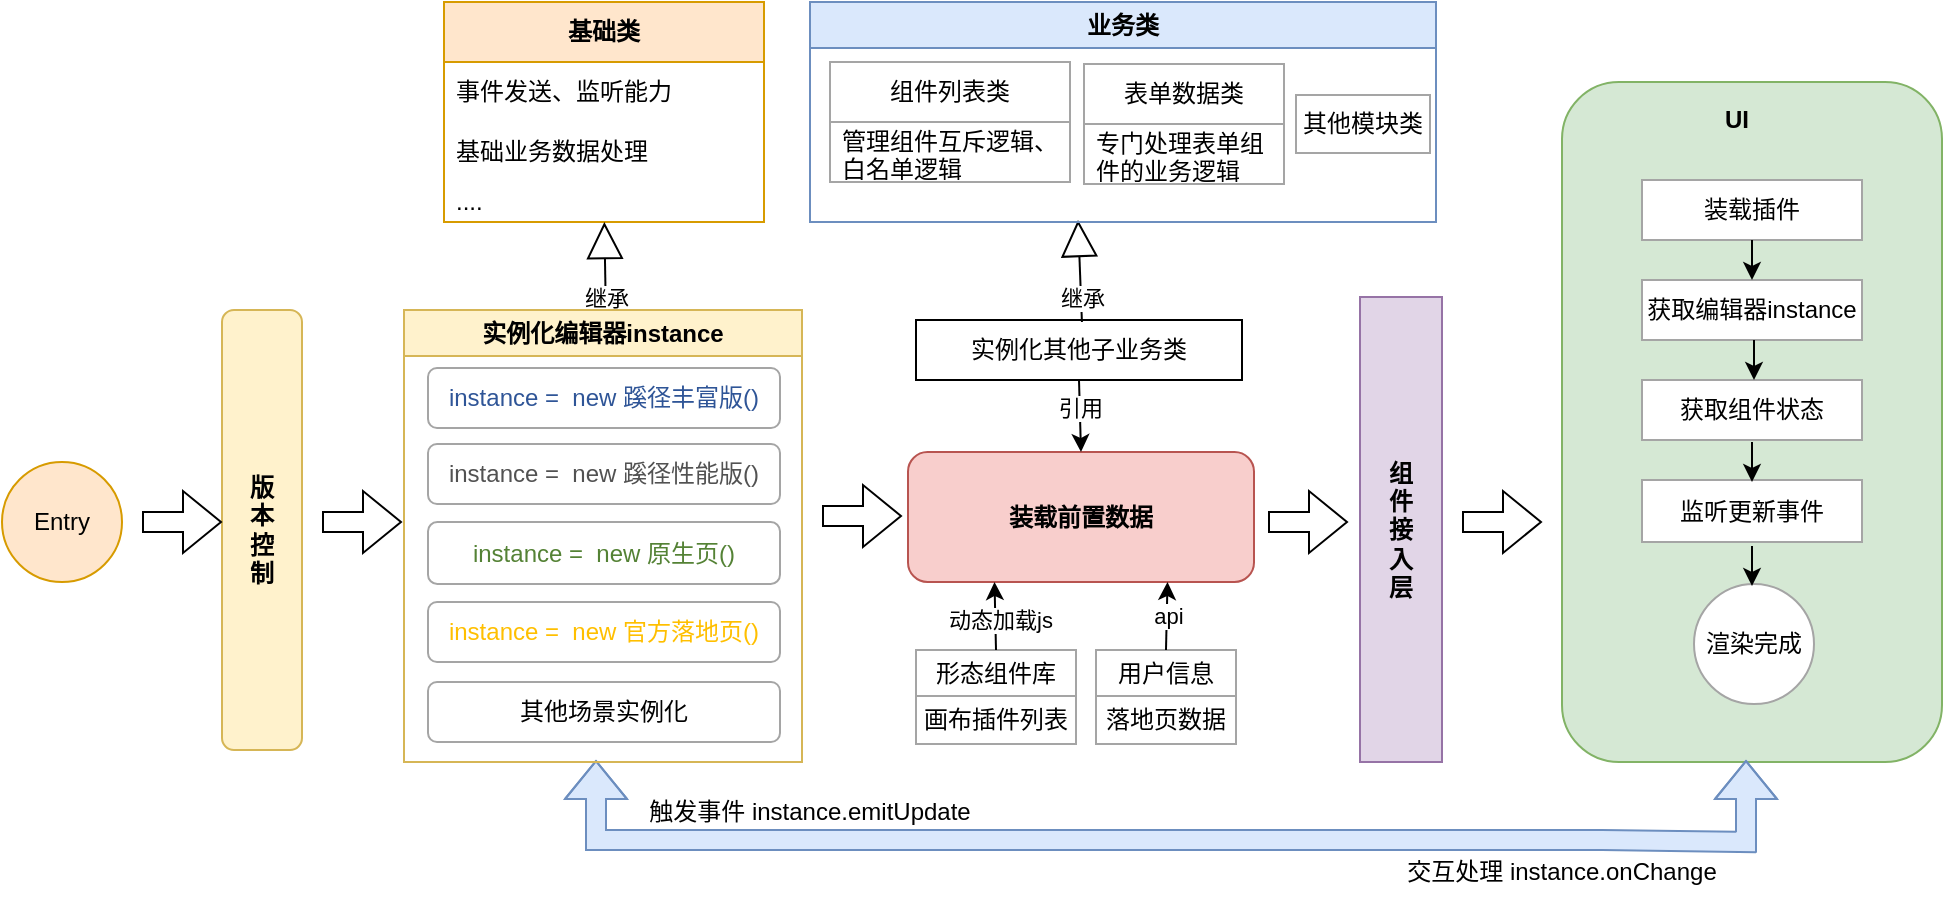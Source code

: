 <mxfile version="22.1.18" type="github">
  <diagram name="第 1 页" id="_vfewswIjysuvZJ_qlGc">
    <mxGraphModel dx="1434" dy="1989" grid="1" gridSize="10" guides="1" tooltips="1" connect="1" arrows="1" fold="1" page="1" pageScale="1" pageWidth="827" pageHeight="1169" math="0" shadow="0">
      <root>
        <mxCell id="0" />
        <mxCell id="1" parent="0" />
        <mxCell id="3l8t6mUNtK_PsgLy6fKD-7" value="Entry" style="ellipse;whiteSpace=wrap;html=1;aspect=fixed;fillColor=#ffe6cc;strokeColor=#d79b00;fontStyle=0" vertex="1" parent="1">
          <mxGeometry x="10" y="210" width="60" height="60" as="geometry" />
        </mxCell>
        <mxCell id="3l8t6mUNtK_PsgLy6fKD-10" value="版&lt;br&gt;本&lt;br&gt;控&lt;br&gt;制" style="rounded=1;whiteSpace=wrap;html=1;verticalAlign=middle;labelBackgroundColor=none;strokeColor=#d6b656;fillColor=#fff2cc;fontStyle=1" vertex="1" parent="1">
          <mxGeometry x="120" y="134" width="40" height="220" as="geometry" />
        </mxCell>
        <mxCell id="3l8t6mUNtK_PsgLy6fKD-12" value="instance =&amp;nbsp; new 蹊径丰富版()" style="rounded=1;whiteSpace=wrap;html=1;fontColor=#2f5597;strokeColor=#a5a5a5;fontStyle=0" vertex="1" parent="1">
          <mxGeometry x="223" y="163" width="176" height="30" as="geometry" />
        </mxCell>
        <mxCell id="3l8t6mUNtK_PsgLy6fKD-13" value="instance =&amp;nbsp; new 蹊径性能版()" style="rounded=1;whiteSpace=wrap;html=1;fontColor=#525252;strokeColor=#a5a5a5;fontStyle=0" vertex="1" parent="1">
          <mxGeometry x="223" y="201" width="176" height="30" as="geometry" />
        </mxCell>
        <mxCell id="3l8t6mUNtK_PsgLy6fKD-14" value="instance =&amp;nbsp; new 原生页()" style="rounded=1;whiteSpace=wrap;html=1;fontColor=#548235;strokeColor=#a5a5a5;fontStyle=0" vertex="1" parent="1">
          <mxGeometry x="223" y="240" width="176" height="31" as="geometry" />
        </mxCell>
        <mxCell id="3l8t6mUNtK_PsgLy6fKD-15" value="instance =&amp;nbsp; new 官方落地页()" style="rounded=1;whiteSpace=wrap;html=1;fontColor=#ffbf00;strokeColor=#a5a5a5;fontStyle=0" vertex="1" parent="1">
          <mxGeometry x="223" y="280" width="176" height="30" as="geometry" />
        </mxCell>
        <mxCell id="3l8t6mUNtK_PsgLy6fKD-16" value="其他场景实例化" style="rounded=1;whiteSpace=wrap;html=1;strokeColor=#a5a5a5;fontStyle=0" vertex="1" parent="1">
          <mxGeometry x="223" y="320" width="176" height="30" as="geometry" />
        </mxCell>
        <mxCell id="3l8t6mUNtK_PsgLy6fKD-17" value="基础类" style="swimlane;fontStyle=1;childLayout=stackLayout;horizontal=1;startSize=30;horizontalStack=0;resizeParent=1;resizeParentMax=0;resizeLast=0;collapsible=1;marginBottom=0;whiteSpace=wrap;html=1;strokeColor=#d79b00;fillColor=#ffe6cc;" vertex="1" parent="1">
          <mxGeometry x="231" y="-20" width="160" height="110" as="geometry" />
        </mxCell>
        <mxCell id="3l8t6mUNtK_PsgLy6fKD-18" value="事件发送、监听能力" style="text;strokeColor=none;fillColor=none;align=left;verticalAlign=middle;spacingLeft=4;spacingRight=4;overflow=hidden;points=[[0,0.5],[1,0.5]];portConstraint=eastwest;rotatable=0;whiteSpace=wrap;html=1;fontStyle=0" vertex="1" parent="3l8t6mUNtK_PsgLy6fKD-17">
          <mxGeometry y="30" width="160" height="30" as="geometry" />
        </mxCell>
        <mxCell id="3l8t6mUNtK_PsgLy6fKD-19" value="基础业务数据处理" style="text;strokeColor=none;fillColor=none;align=left;verticalAlign=middle;spacingLeft=4;spacingRight=4;overflow=hidden;points=[[0,0.5],[1,0.5]];portConstraint=eastwest;rotatable=0;whiteSpace=wrap;html=1;fontStyle=0" vertex="1" parent="3l8t6mUNtK_PsgLy6fKD-17">
          <mxGeometry y="60" width="160" height="30" as="geometry" />
        </mxCell>
        <mxCell id="3l8t6mUNtK_PsgLy6fKD-23" value="...." style="text;strokeColor=none;fillColor=none;align=left;verticalAlign=middle;spacingLeft=4;spacingRight=4;overflow=hidden;points=[[0,0.5],[1,0.5]];portConstraint=eastwest;rotatable=0;whiteSpace=wrap;html=1;fontStyle=0" vertex="1" parent="3l8t6mUNtK_PsgLy6fKD-17">
          <mxGeometry y="90" width="160" height="20" as="geometry" />
        </mxCell>
        <mxCell id="3l8t6mUNtK_PsgLy6fKD-26" value="继承" style="endArrow=block;endSize=16;endFill=0;html=1;rounded=0;exitX=0.5;exitY=0;exitDx=0;exitDy=0;fontStyle=0" edge="1" parent="1" target="3l8t6mUNtK_PsgLy6fKD-23">
          <mxGeometry x="-0.546" width="160" relative="1" as="geometry">
            <mxPoint x="312" y="139" as="sourcePoint" />
            <mxPoint x="567" y="44" as="targetPoint" />
            <mxPoint as="offset" />
          </mxGeometry>
        </mxCell>
        <mxCell id="3l8t6mUNtK_PsgLy6fKD-31" value="装载前置数据" style="rounded=1;whiteSpace=wrap;html=1;strokeColor=#b85450;fillColor=#f8cecc;fontStyle=1" vertex="1" parent="1">
          <mxGeometry x="463" y="205" width="173" height="65" as="geometry" />
        </mxCell>
        <mxCell id="3l8t6mUNtK_PsgLy6fKD-32" value="落地页数据" style="rounded=0;whiteSpace=wrap;html=1;strokeColor=#a5a5a5;fontStyle=0" vertex="1" parent="1">
          <mxGeometry x="557" y="327" width="70" height="24" as="geometry" />
        </mxCell>
        <mxCell id="3l8t6mUNtK_PsgLy6fKD-33" value="用户信息" style="rounded=0;whiteSpace=wrap;html=1;strokeColor=#a5a5a5;fontStyle=0" vertex="1" parent="1">
          <mxGeometry x="557" y="304" width="70" height="23" as="geometry" />
        </mxCell>
        <mxCell id="3l8t6mUNtK_PsgLy6fKD-34" value="画布插件列表" style="rounded=0;whiteSpace=wrap;html=1;strokeColor=#a5a5a5;fontStyle=0" vertex="1" parent="1">
          <mxGeometry x="467" y="327" width="80" height="24" as="geometry" />
        </mxCell>
        <mxCell id="3l8t6mUNtK_PsgLy6fKD-35" value="形态组件库" style="rounded=0;whiteSpace=wrap;html=1;strokeColor=#a5a5a5;fontStyle=0" vertex="1" parent="1">
          <mxGeometry x="467" y="304" width="80" height="23" as="geometry" />
        </mxCell>
        <mxCell id="3l8t6mUNtK_PsgLy6fKD-37" value="组&lt;br&gt;件&lt;br&gt;接&lt;br&gt;入&lt;br&gt;层" style="rounded=0;whiteSpace=wrap;html=1;strokeColor=#9673a6;fillColor=#e1d5e7;fontStyle=1" vertex="1" parent="1">
          <mxGeometry x="689" y="127.5" width="41" height="232.5" as="geometry" />
        </mxCell>
        <mxCell id="3l8t6mUNtK_PsgLy6fKD-38" value="实例化其他子业务类" style="rounded=0;whiteSpace=wrap;html=1;fontStyle=0" vertex="1" parent="1">
          <mxGeometry x="467" y="139" width="163" height="30" as="geometry" />
        </mxCell>
        <mxCell id="3l8t6mUNtK_PsgLy6fKD-40" value="组件列表类" style="swimlane;fontStyle=0;childLayout=stackLayout;horizontal=1;startSize=30;horizontalStack=0;resizeParent=1;resizeParentMax=0;resizeLast=0;collapsible=1;marginBottom=0;whiteSpace=wrap;html=1;strokeColor=#a5a5a5;" vertex="1" parent="1">
          <mxGeometry x="424" y="10" width="120" height="60" as="geometry" />
        </mxCell>
        <mxCell id="3l8t6mUNtK_PsgLy6fKD-42" value="管理组件互斥逻辑、白名单逻辑" style="text;strokeColor=none;fillColor=none;align=left;verticalAlign=middle;spacingLeft=4;spacingRight=4;overflow=hidden;points=[[0,0.5],[1,0.5]];portConstraint=eastwest;rotatable=0;whiteSpace=wrap;html=1;fontStyle=0" vertex="1" parent="3l8t6mUNtK_PsgLy6fKD-40">
          <mxGeometry y="30" width="120" height="30" as="geometry" />
        </mxCell>
        <mxCell id="3l8t6mUNtK_PsgLy6fKD-44" value="表单数据类" style="swimlane;fontStyle=0;childLayout=stackLayout;horizontal=1;startSize=30;horizontalStack=0;resizeParent=1;resizeParentMax=0;resizeLast=0;collapsible=1;marginBottom=0;whiteSpace=wrap;html=1;strokeColor=#a5a5a5;" vertex="1" parent="1">
          <mxGeometry x="551" y="11" width="100" height="60" as="geometry" />
        </mxCell>
        <mxCell id="3l8t6mUNtK_PsgLy6fKD-46" value="专门处理表单组件的业务逻辑" style="text;strokeColor=none;fillColor=none;align=left;verticalAlign=middle;spacingLeft=4;spacingRight=4;overflow=hidden;points=[[0,0.5],[1,0.5]];portConstraint=eastwest;rotatable=0;whiteSpace=wrap;html=1;fontStyle=0" vertex="1" parent="3l8t6mUNtK_PsgLy6fKD-44">
          <mxGeometry y="30" width="100" height="30" as="geometry" />
        </mxCell>
        <mxCell id="3l8t6mUNtK_PsgLy6fKD-63" value="" style="rounded=1;whiteSpace=wrap;html=1;fillColor=#d5e8d4;strokeColor=#82b366;fontStyle=0" vertex="1" parent="1">
          <mxGeometry x="790" y="20" width="190" height="340" as="geometry" />
        </mxCell>
        <mxCell id="3l8t6mUNtK_PsgLy6fKD-64" value="UI" style="text;html=1;strokeColor=none;fillColor=none;align=center;verticalAlign=middle;whiteSpace=wrap;rounded=0;fontStyle=1" vertex="1" parent="1">
          <mxGeometry x="840" y="24" width="75" height="30" as="geometry" />
        </mxCell>
        <mxCell id="3l8t6mUNtK_PsgLy6fKD-65" value="装载插件" style="rounded=0;whiteSpace=wrap;html=1;strokeColor=#a5a5a5;fontStyle=0" vertex="1" parent="1">
          <mxGeometry x="830" y="69" width="110" height="30" as="geometry" />
        </mxCell>
        <mxCell id="3l8t6mUNtK_PsgLy6fKD-66" value="获取编辑器instance" style="rounded=0;whiteSpace=wrap;html=1;strokeColor=#a5a5a5;fontStyle=0" vertex="1" parent="1">
          <mxGeometry x="830" y="119" width="110" height="30" as="geometry" />
        </mxCell>
        <mxCell id="3l8t6mUNtK_PsgLy6fKD-67" value="获取组件状态" style="rounded=0;whiteSpace=wrap;html=1;strokeColor=#a5a5a5;fontStyle=0" vertex="1" parent="1">
          <mxGeometry x="830" y="169" width="110" height="30" as="geometry" />
        </mxCell>
        <mxCell id="3l8t6mUNtK_PsgLy6fKD-68" value="监听更新事件" style="rounded=0;whiteSpace=wrap;html=1;strokeColor=#a5a5a5;fontStyle=0" vertex="1" parent="1">
          <mxGeometry x="830" y="219" width="110" height="31" as="geometry" />
        </mxCell>
        <mxCell id="3l8t6mUNtK_PsgLy6fKD-73" value="渲染完成" style="ellipse;whiteSpace=wrap;html=1;aspect=fixed;strokeColor=#a5a5a5;fontStyle=0" vertex="1" parent="1">
          <mxGeometry x="856" y="271" width="60" height="60" as="geometry" />
        </mxCell>
        <mxCell id="3l8t6mUNtK_PsgLy6fKD-76" value="" style="shape=flexArrow;endArrow=classic;startArrow=classic;html=1;rounded=0;entryX=0.5;entryY=1;entryDx=0;entryDy=0;strokeColor=#6c8ebf;fillColor=#dae8fc;fontStyle=0" edge="1" parent="1">
          <mxGeometry width="100" height="100" relative="1" as="geometry">
            <mxPoint x="307" y="359" as="sourcePoint" />
            <mxPoint x="882" y="359" as="targetPoint" />
            <Array as="points">
              <mxPoint x="307" y="399" />
              <mxPoint x="597" y="399" />
              <mxPoint x="737" y="399" />
              <mxPoint x="810" y="399" />
              <mxPoint x="882" y="400" />
            </Array>
          </mxGeometry>
        </mxCell>
        <mxCell id="3l8t6mUNtK_PsgLy6fKD-77" value="交互处理 instance.onChange" style="text;html=1;strokeColor=none;fillColor=none;align=center;verticalAlign=middle;whiteSpace=wrap;rounded=0;fontStyle=0" vertex="1" parent="1">
          <mxGeometry x="698" y="400" width="184" height="30" as="geometry" />
        </mxCell>
        <mxCell id="3l8t6mUNtK_PsgLy6fKD-78" value="触发事件 instance.emitUpdate" style="text;html=1;strokeColor=none;fillColor=none;align=center;verticalAlign=middle;whiteSpace=wrap;rounded=0;fontStyle=0" vertex="1" parent="1">
          <mxGeometry x="323" y="370" width="182" height="30" as="geometry" />
        </mxCell>
        <mxCell id="3l8t6mUNtK_PsgLy6fKD-80" value="继承" style="endArrow=block;endSize=16;endFill=0;html=1;rounded=0;exitX=0.644;exitY=0.067;exitDx=0;exitDy=0;exitPerimeter=0;fontStyle=0" edge="1" parent="1">
          <mxGeometry x="-0.53" width="160" relative="1" as="geometry">
            <mxPoint x="549.972" y="140.01" as="sourcePoint" />
            <mxPoint x="548" y="89" as="targetPoint" />
            <mxPoint as="offset" />
          </mxGeometry>
        </mxCell>
        <mxCell id="3l8t6mUNtK_PsgLy6fKD-81" value="" style="endArrow=classic;html=1;rounded=0;exitX=0.5;exitY=1;exitDx=0;exitDy=0;entryX=0.5;entryY=0;entryDx=0;entryDy=0;fontStyle=0" edge="1" parent="1" source="3l8t6mUNtK_PsgLy6fKD-38" target="3l8t6mUNtK_PsgLy6fKD-31">
          <mxGeometry width="50" height="50" relative="1" as="geometry">
            <mxPoint x="640" y="210" as="sourcePoint" />
            <mxPoint x="690" y="160" as="targetPoint" />
          </mxGeometry>
        </mxCell>
        <mxCell id="3l8t6mUNtK_PsgLy6fKD-82" value="引用" style="edgeLabel;html=1;align=center;verticalAlign=middle;resizable=0;points=[];fontStyle=0" vertex="1" connectable="0" parent="3l8t6mUNtK_PsgLy6fKD-81">
          <mxGeometry x="-0.222" relative="1" as="geometry">
            <mxPoint as="offset" />
          </mxGeometry>
        </mxCell>
        <mxCell id="3l8t6mUNtK_PsgLy6fKD-83" value="" style="endArrow=classic;html=1;rounded=0;entryX=0.25;entryY=1;entryDx=0;entryDy=0;exitX=0.5;exitY=0;exitDx=0;exitDy=0;fontStyle=0" edge="1" parent="1" source="3l8t6mUNtK_PsgLy6fKD-35" target="3l8t6mUNtK_PsgLy6fKD-31">
          <mxGeometry width="50" height="50" relative="1" as="geometry">
            <mxPoint x="640" y="300" as="sourcePoint" />
            <mxPoint x="690" y="250" as="targetPoint" />
          </mxGeometry>
        </mxCell>
        <mxCell id="3l8t6mUNtK_PsgLy6fKD-84" value="动态加载js" style="edgeLabel;html=1;align=center;verticalAlign=middle;resizable=0;points=[];fontStyle=0" vertex="1" connectable="0" parent="3l8t6mUNtK_PsgLy6fKD-83">
          <mxGeometry x="-0.077" y="-2" relative="1" as="geometry">
            <mxPoint as="offset" />
          </mxGeometry>
        </mxCell>
        <mxCell id="3l8t6mUNtK_PsgLy6fKD-85" value="" style="endArrow=classic;html=1;rounded=0;exitX=0.5;exitY=0;exitDx=0;exitDy=0;entryX=0.75;entryY=1;entryDx=0;entryDy=0;fontStyle=0" edge="1" parent="1" source="3l8t6mUNtK_PsgLy6fKD-33" target="3l8t6mUNtK_PsgLy6fKD-31">
          <mxGeometry width="50" height="50" relative="1" as="geometry">
            <mxPoint x="670" y="300" as="sourcePoint" />
            <mxPoint x="720" y="250" as="targetPoint" />
          </mxGeometry>
        </mxCell>
        <mxCell id="3l8t6mUNtK_PsgLy6fKD-86" value="api" style="edgeLabel;html=1;align=center;verticalAlign=middle;resizable=0;points=[];fontStyle=0" vertex="1" connectable="0" parent="3l8t6mUNtK_PsgLy6fKD-85">
          <mxGeometry x="-0.001" relative="1" as="geometry">
            <mxPoint as="offset" />
          </mxGeometry>
        </mxCell>
        <mxCell id="3l8t6mUNtK_PsgLy6fKD-91" value="" style="shape=flexArrow;endArrow=classic;html=1;rounded=0;fontStyle=0" edge="1" parent="1">
          <mxGeometry width="50" height="50" relative="1" as="geometry">
            <mxPoint x="420" y="237" as="sourcePoint" />
            <mxPoint x="460" y="237" as="targetPoint" />
          </mxGeometry>
        </mxCell>
        <mxCell id="3l8t6mUNtK_PsgLy6fKD-93" value="" style="shape=flexArrow;endArrow=classic;html=1;rounded=0;fontStyle=0" edge="1" parent="1">
          <mxGeometry width="50" height="50" relative="1" as="geometry">
            <mxPoint x="643" y="240" as="sourcePoint" />
            <mxPoint x="683" y="240" as="targetPoint" />
          </mxGeometry>
        </mxCell>
        <mxCell id="3l8t6mUNtK_PsgLy6fKD-97" value="业务类" style="swimlane;whiteSpace=wrap;html=1;strokeColor=#6c8ebf;fillColor=#dae8fc;fontStyle=1" vertex="1" parent="1">
          <mxGeometry x="414" y="-20" width="313" height="110" as="geometry" />
        </mxCell>
        <mxCell id="3l8t6mUNtK_PsgLy6fKD-101" value="其他模块类" style="rounded=0;whiteSpace=wrap;html=1;strokeColor=#a5a5a5;fontStyle=0" vertex="1" parent="3l8t6mUNtK_PsgLy6fKD-97">
          <mxGeometry x="243" y="46.5" width="67" height="29" as="geometry" />
        </mxCell>
        <mxCell id="3l8t6mUNtK_PsgLy6fKD-102" value="" style="shape=flexArrow;endArrow=classic;html=1;rounded=0;fontStyle=0" edge="1" parent="1">
          <mxGeometry width="50" height="50" relative="1" as="geometry">
            <mxPoint x="740" y="240" as="sourcePoint" />
            <mxPoint x="780" y="240" as="targetPoint" />
          </mxGeometry>
        </mxCell>
        <mxCell id="3l8t6mUNtK_PsgLy6fKD-111" value="" style="endArrow=classic;html=1;rounded=0;exitX=0.5;exitY=1;exitDx=0;exitDy=0;fontStyle=0" edge="1" parent="1" source="3l8t6mUNtK_PsgLy6fKD-65" target="3l8t6mUNtK_PsgLy6fKD-66">
          <mxGeometry width="50" height="50" relative="1" as="geometry">
            <mxPoint x="1070" y="200" as="sourcePoint" />
            <mxPoint x="1120" y="150" as="targetPoint" />
          </mxGeometry>
        </mxCell>
        <mxCell id="3l8t6mUNtK_PsgLy6fKD-112" value="" style="endArrow=classic;html=1;rounded=0;exitX=0.5;exitY=1;exitDx=0;exitDy=0;fontStyle=0" edge="1" parent="1">
          <mxGeometry width="50" height="50" relative="1" as="geometry">
            <mxPoint x="886" y="149" as="sourcePoint" />
            <mxPoint x="886" y="169" as="targetPoint" />
          </mxGeometry>
        </mxCell>
        <mxCell id="3l8t6mUNtK_PsgLy6fKD-113" value="" style="endArrow=classic;html=1;rounded=0;exitX=0.5;exitY=1;exitDx=0;exitDy=0;fontStyle=0" edge="1" parent="1">
          <mxGeometry width="50" height="50" relative="1" as="geometry">
            <mxPoint x="885" y="200" as="sourcePoint" />
            <mxPoint x="885" y="220" as="targetPoint" />
          </mxGeometry>
        </mxCell>
        <mxCell id="3l8t6mUNtK_PsgLy6fKD-114" value="" style="endArrow=classic;html=1;rounded=0;exitX=0.5;exitY=1;exitDx=0;exitDy=0;fontStyle=0" edge="1" parent="1">
          <mxGeometry width="50" height="50" relative="1" as="geometry">
            <mxPoint x="885" y="252" as="sourcePoint" />
            <mxPoint x="885" y="272" as="targetPoint" />
          </mxGeometry>
        </mxCell>
        <mxCell id="3l8t6mUNtK_PsgLy6fKD-115" value="实例化编辑器instance" style="swimlane;whiteSpace=wrap;html=1;fillColor=#fff2cc;strokeColor=#d6b656;fontStyle=1" vertex="1" parent="1">
          <mxGeometry x="211" y="134" width="199" height="226" as="geometry" />
        </mxCell>
        <mxCell id="3l8t6mUNtK_PsgLy6fKD-116" value="" style="shape=flexArrow;endArrow=classic;html=1;rounded=0;fontStyle=0" edge="1" parent="1">
          <mxGeometry width="50" height="50" relative="1" as="geometry">
            <mxPoint x="170" y="240" as="sourcePoint" />
            <mxPoint x="210" y="240" as="targetPoint" />
          </mxGeometry>
        </mxCell>
        <mxCell id="3l8t6mUNtK_PsgLy6fKD-117" value="" style="shape=flexArrow;endArrow=classic;html=1;rounded=0;fontStyle=0" edge="1" parent="1">
          <mxGeometry width="50" height="50" relative="1" as="geometry">
            <mxPoint x="80" y="240" as="sourcePoint" />
            <mxPoint x="120" y="240" as="targetPoint" />
          </mxGeometry>
        </mxCell>
      </root>
    </mxGraphModel>
  </diagram>
</mxfile>
